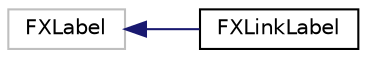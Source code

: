 digraph "Graphical Class Hierarchy"
{
  edge [fontname="Helvetica",fontsize="10",labelfontname="Helvetica",labelfontsize="10"];
  node [fontname="Helvetica",fontsize="10",shape=record];
  rankdir="LR";
  Node1107 [label="FXLabel",height=0.2,width=0.4,color="grey75", fillcolor="white", style="filled"];
  Node1107 -> Node0 [dir="back",color="midnightblue",fontsize="10",style="solid",fontname="Helvetica"];
  Node0 [label="FXLinkLabel",height=0.2,width=0.4,color="black", fillcolor="white", style="filled",URL="$d6/d25/class_f_x_link_label.html"];
}

